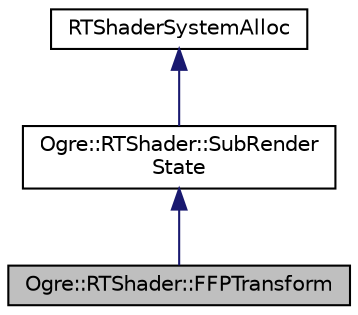 digraph "Ogre::RTShader::FFPTransform"
{
  bgcolor="transparent";
  edge [fontname="Helvetica",fontsize="10",labelfontname="Helvetica",labelfontsize="10"];
  node [fontname="Helvetica",fontsize="10",shape=record];
  Node0 [label="Ogre::RTShader::FFPTransform",height=0.2,width=0.4,color="black", fillcolor="grey75", style="filled", fontcolor="black"];
  Node1 -> Node0 [dir="back",color="midnightblue",fontsize="10",style="solid",fontname="Helvetica"];
  Node1 [label="Ogre::RTShader::SubRender\lState",height=0.2,width=0.4,color="black",URL="$class_ogre_1_1_r_t_shader_1_1_sub_render_state.html",tooltip="This class is the base interface of sub part from a shader based rendering pipeline. "];
  Node2 -> Node1 [dir="back",color="midnightblue",fontsize="10",style="solid",fontname="Helvetica"];
  Node2 [label="RTShaderSystemAlloc",height=0.2,width=0.4,color="black",URL="$class_ogre_1_1_allocated_object.html"];
}
